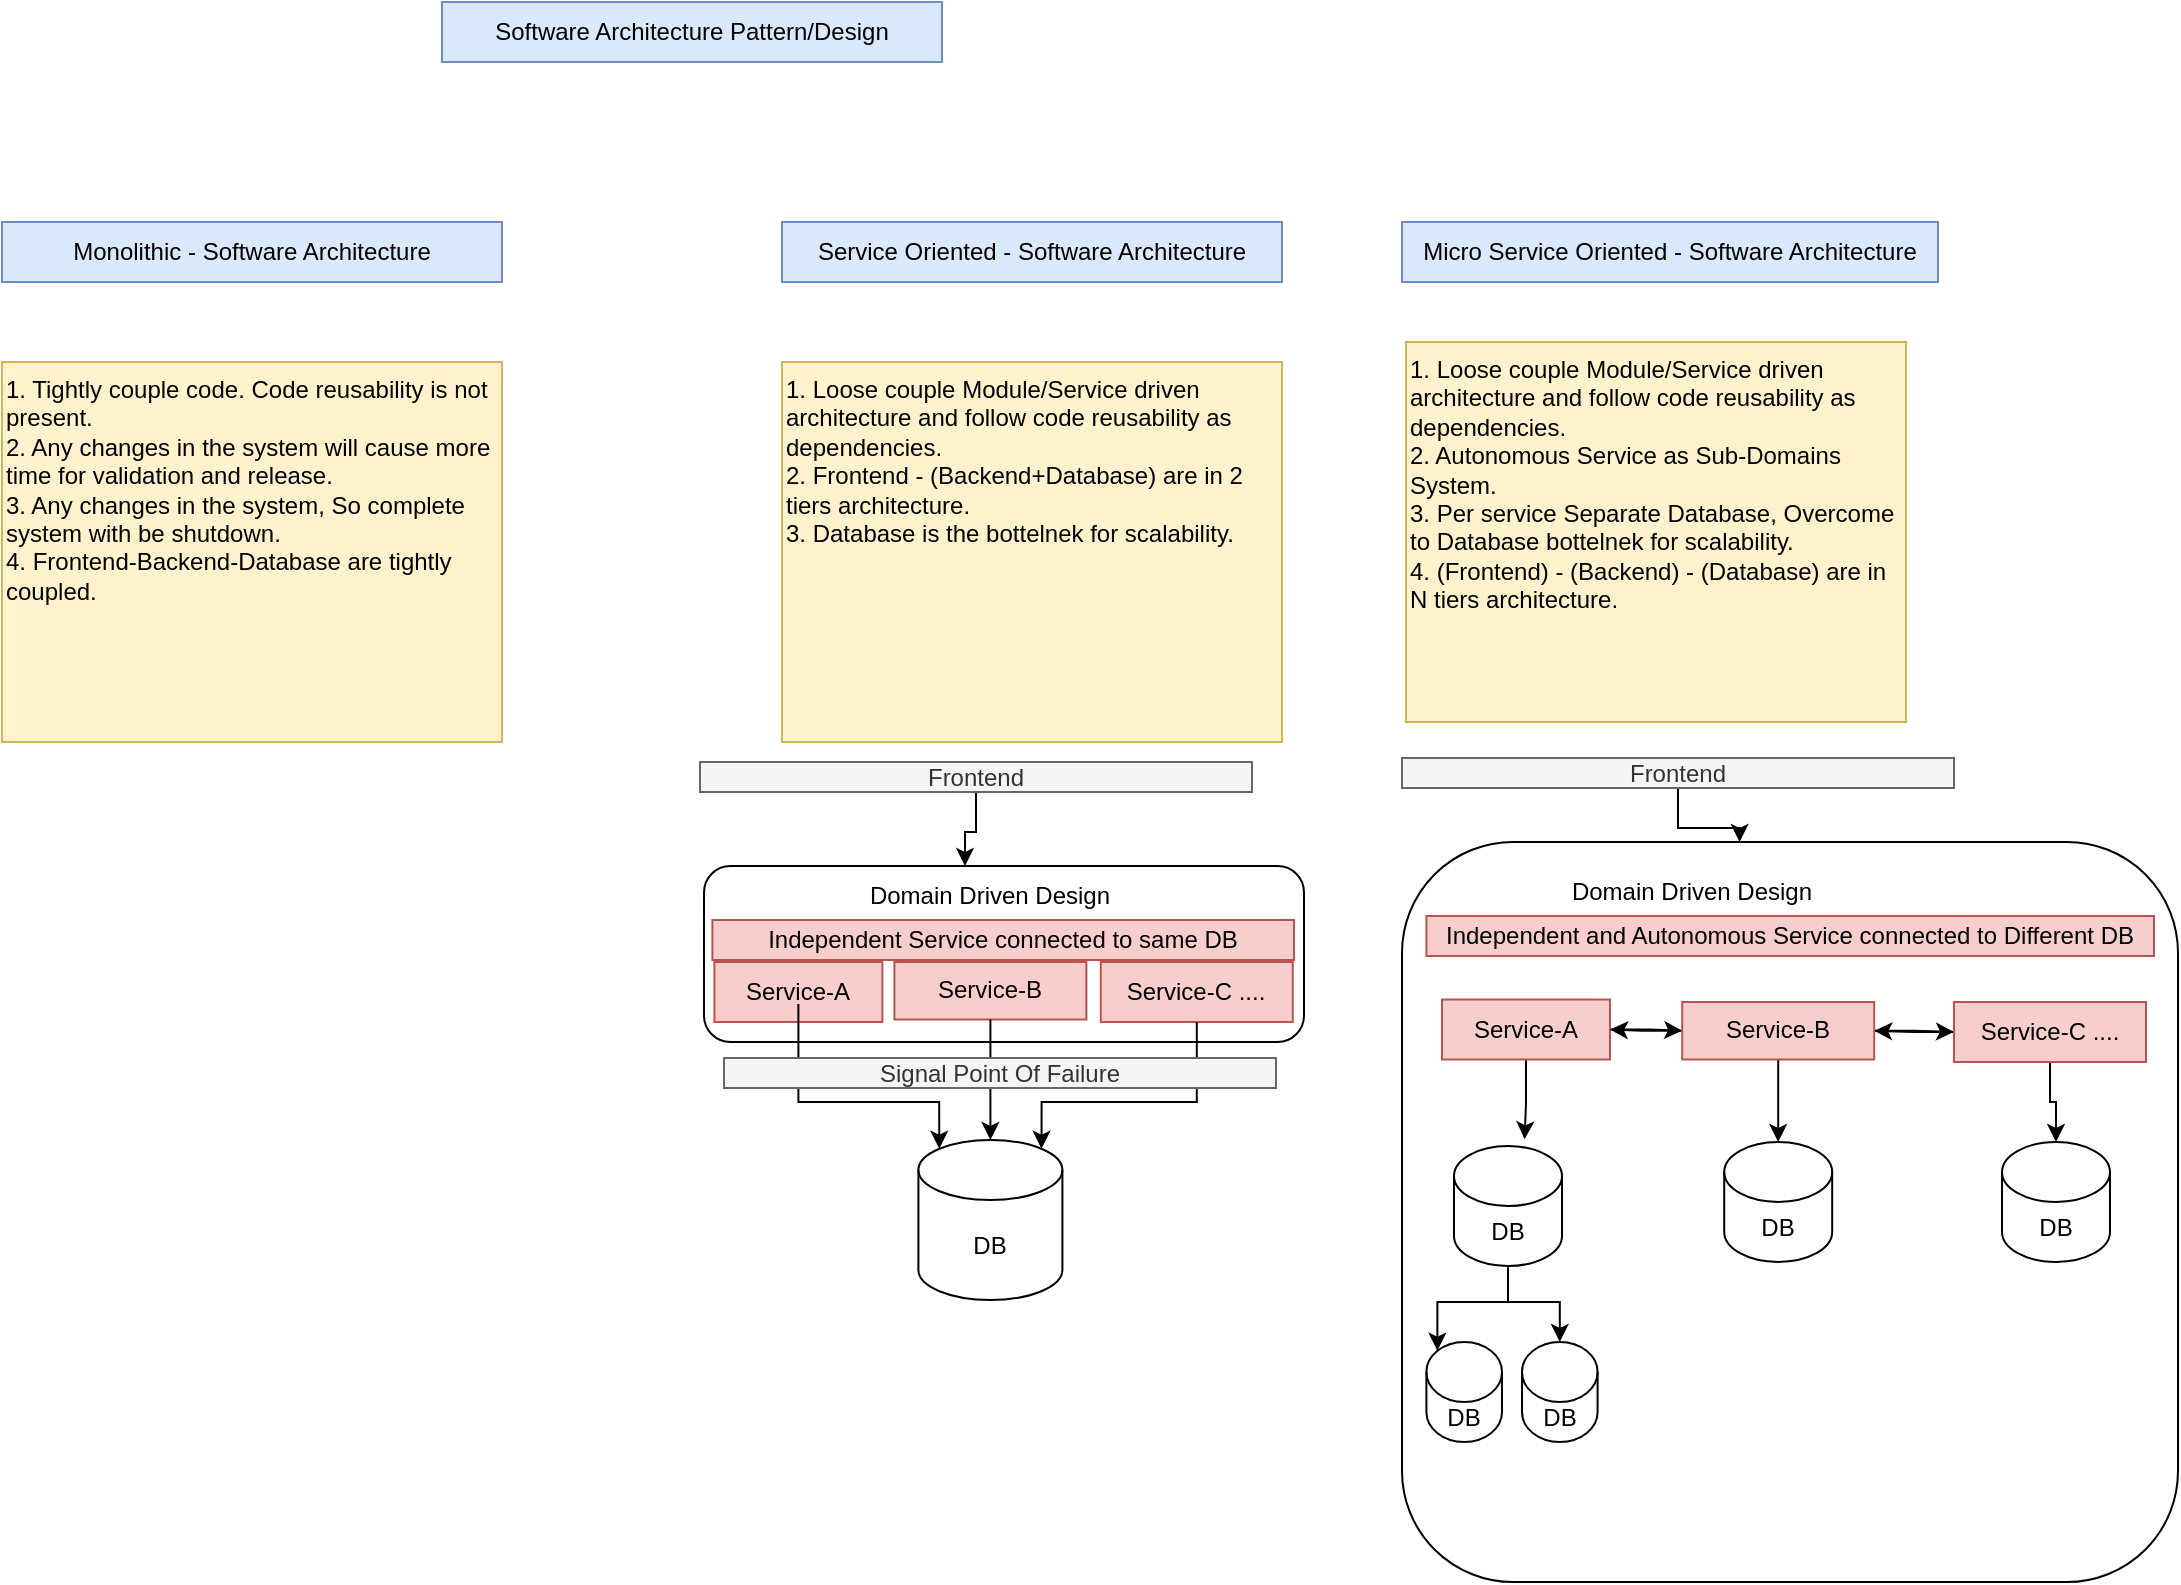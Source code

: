 <mxfile version="16.4.3" type="github">
  <diagram id="GwWN1pVUDdLghwZrit8f" name="Page-1">
    <mxGraphModel dx="782" dy="468" grid="1" gridSize="10" guides="1" tooltips="1" connect="1" arrows="1" fold="1" page="1" pageScale="1" pageWidth="850" pageHeight="1100" math="0" shadow="0">
      <root>
        <mxCell id="0" />
        <mxCell id="1" parent="0" />
        <mxCell id="T3a6LwRcXDjMifkzxQnk-1" value="Software Architecture Pattern/Design" style="text;html=1;strokeColor=#6c8ebf;fillColor=#dae8fc;align=center;verticalAlign=middle;whiteSpace=wrap;rounded=0;" vertex="1" parent="1">
          <mxGeometry x="310" y="50" width="250" height="30" as="geometry" />
        </mxCell>
        <mxCell id="T3a6LwRcXDjMifkzxQnk-2" value="Monolithic - Software Architecture" style="text;html=1;strokeColor=#6c8ebf;fillColor=#dae8fc;align=center;verticalAlign=middle;whiteSpace=wrap;rounded=0;" vertex="1" parent="1">
          <mxGeometry x="90" y="160" width="250" height="30" as="geometry" />
        </mxCell>
        <mxCell id="T3a6LwRcXDjMifkzxQnk-3" value="Service Oriented - Software Architecture" style="text;html=1;strokeColor=#6c8ebf;fillColor=#dae8fc;align=center;verticalAlign=middle;whiteSpace=wrap;rounded=0;" vertex="1" parent="1">
          <mxGeometry x="480" y="160" width="250" height="30" as="geometry" />
        </mxCell>
        <mxCell id="T3a6LwRcXDjMifkzxQnk-4" value="1. Tightly couple code. Code reusability is not present.&amp;nbsp;&lt;br&gt;2. Any changes in the system will cause more time for validation and release.&lt;br&gt;3. Any changes in the system, So complete system with be shutdown.&lt;br&gt;4. Frontend-Backend-Database are tightly coupled." style="text;html=1;strokeColor=#d6b656;fillColor=#fff2cc;align=left;verticalAlign=top;whiteSpace=wrap;rounded=0;" vertex="1" parent="1">
          <mxGeometry x="90" y="230" width="250" height="190" as="geometry" />
        </mxCell>
        <mxCell id="T3a6LwRcXDjMifkzxQnk-5" value="1. Loose couple Module/Service driven architecture and follow code reusability as dependencies.&amp;nbsp;&lt;br&gt;2. Frontend - (Backend+Database) are in 2 tiers architecture.&lt;br&gt;3. Database is the bottelnek for scalability." style="text;html=1;strokeColor=#d6b656;fillColor=#fff2cc;align=left;verticalAlign=top;whiteSpace=wrap;rounded=0;" vertex="1" parent="1">
          <mxGeometry x="480" y="230" width="250" height="190" as="geometry" />
        </mxCell>
        <mxCell id="T3a6LwRcXDjMifkzxQnk-20" value="" style="group" vertex="1" connectable="0" parent="1">
          <mxGeometry x="439" y="430" width="300" height="252" as="geometry" />
        </mxCell>
        <mxCell id="T3a6LwRcXDjMifkzxQnk-6" value="" style="rounded=1;whiteSpace=wrap;html=1;" vertex="1" parent="T3a6LwRcXDjMifkzxQnk-20">
          <mxGeometry x="2" y="52" width="300" height="88" as="geometry" />
        </mxCell>
        <mxCell id="T3a6LwRcXDjMifkzxQnk-7" value="Service-A" style="rounded=0;whiteSpace=wrap;html=1;fillColor=#f8cecc;strokeColor=#b85450;" vertex="1" parent="T3a6LwRcXDjMifkzxQnk-20">
          <mxGeometry x="7.2" y="100" width="84" height="30" as="geometry" />
        </mxCell>
        <mxCell id="T3a6LwRcXDjMifkzxQnk-8" value="Service-B" style="rounded=0;whiteSpace=wrap;html=1;fillColor=#f8cecc;strokeColor=#b85450;" vertex="1" parent="T3a6LwRcXDjMifkzxQnk-20">
          <mxGeometry x="97.2" y="100" width="96" height="28.75" as="geometry" />
        </mxCell>
        <mxCell id="T3a6LwRcXDjMifkzxQnk-9" value="Service-C ...." style="text;html=1;strokeColor=#b85450;fillColor=#f8cecc;align=center;verticalAlign=middle;whiteSpace=wrap;rounded=0;" vertex="1" parent="T3a6LwRcXDjMifkzxQnk-20">
          <mxGeometry x="200.4" y="100" width="96" height="30" as="geometry" />
        </mxCell>
        <mxCell id="T3a6LwRcXDjMifkzxQnk-10" value="Domain Driven Design" style="text;html=1;strokeColor=none;fillColor=none;align=center;verticalAlign=middle;whiteSpace=wrap;rounded=0;" vertex="1" parent="T3a6LwRcXDjMifkzxQnk-20">
          <mxGeometry x="55.2" y="57" width="180" height="20" as="geometry" />
        </mxCell>
        <mxCell id="T3a6LwRcXDjMifkzxQnk-11" value="DB" style="shape=cylinder3;whiteSpace=wrap;html=1;boundedLbl=1;backgroundOutline=1;size=15;" vertex="1" parent="T3a6LwRcXDjMifkzxQnk-20">
          <mxGeometry x="109.2" y="189" width="72" height="80" as="geometry" />
        </mxCell>
        <mxCell id="T3a6LwRcXDjMifkzxQnk-12" style="edgeStyle=orthogonalEdgeStyle;rounded=0;orthogonalLoop=1;jettySize=auto;html=1;entryX=0.145;entryY=0;entryDx=0;entryDy=4.35;entryPerimeter=0;" edge="1" parent="T3a6LwRcXDjMifkzxQnk-20">
          <mxGeometry relative="1" as="geometry">
            <mxPoint x="49.2" y="121" as="sourcePoint" />
            <mxPoint x="119.64" y="193.35" as="targetPoint" />
            <Array as="points">
              <mxPoint x="49" y="170" />
              <mxPoint x="120" y="170" />
            </Array>
          </mxGeometry>
        </mxCell>
        <mxCell id="T3a6LwRcXDjMifkzxQnk-13" style="edgeStyle=orthogonalEdgeStyle;rounded=0;orthogonalLoop=1;jettySize=auto;html=1;entryX=0.5;entryY=0;entryDx=0;entryDy=0;entryPerimeter=0;" edge="1" parent="T3a6LwRcXDjMifkzxQnk-20" source="T3a6LwRcXDjMifkzxQnk-8" target="T3a6LwRcXDjMifkzxQnk-11">
          <mxGeometry relative="1" as="geometry" />
        </mxCell>
        <mxCell id="T3a6LwRcXDjMifkzxQnk-14" style="edgeStyle=orthogonalEdgeStyle;rounded=0;orthogonalLoop=1;jettySize=auto;html=1;entryX=0.855;entryY=0;entryDx=0;entryDy=4.35;entryPerimeter=0;" edge="1" parent="T3a6LwRcXDjMifkzxQnk-20" source="T3a6LwRcXDjMifkzxQnk-9" target="T3a6LwRcXDjMifkzxQnk-11">
          <mxGeometry relative="1" as="geometry">
            <Array as="points">
              <mxPoint x="248" y="170" />
              <mxPoint x="171" y="170" />
            </Array>
          </mxGeometry>
        </mxCell>
        <mxCell id="T3a6LwRcXDjMifkzxQnk-15" value="Signal Point Of Failure" style="text;html=1;strokeColor=#666666;fillColor=#f5f5f5;align=center;verticalAlign=middle;whiteSpace=wrap;rounded=0;fontColor=#333333;" vertex="1" parent="T3a6LwRcXDjMifkzxQnk-20">
          <mxGeometry x="12" y="148" width="276.0" height="15" as="geometry" />
        </mxCell>
        <mxCell id="T3a6LwRcXDjMifkzxQnk-19" style="edgeStyle=orthogonalEdgeStyle;rounded=0;orthogonalLoop=1;jettySize=auto;html=1;entryX=0.435;entryY=0;entryDx=0;entryDy=0;entryPerimeter=0;" edge="1" parent="T3a6LwRcXDjMifkzxQnk-20" source="T3a6LwRcXDjMifkzxQnk-16" target="T3a6LwRcXDjMifkzxQnk-6">
          <mxGeometry relative="1" as="geometry" />
        </mxCell>
        <mxCell id="T3a6LwRcXDjMifkzxQnk-16" value="Frontend" style="text;html=1;strokeColor=#666666;fillColor=#f5f5f5;align=center;verticalAlign=middle;whiteSpace=wrap;rounded=0;fontColor=#333333;" vertex="1" parent="T3a6LwRcXDjMifkzxQnk-20">
          <mxGeometry width="276.0" height="15" as="geometry" />
        </mxCell>
        <mxCell id="T3a6LwRcXDjMifkzxQnk-21" value="Independent Service connected to same DB" style="text;html=1;strokeColor=#b85450;fillColor=#f8cecc;align=center;verticalAlign=middle;whiteSpace=wrap;rounded=0;" vertex="1" parent="T3a6LwRcXDjMifkzxQnk-20">
          <mxGeometry x="6.2" y="79" width="290.8" height="20" as="geometry" />
        </mxCell>
        <mxCell id="T3a6LwRcXDjMifkzxQnk-23" value="" style="rounded=1;whiteSpace=wrap;html=1;" vertex="1" parent="1">
          <mxGeometry x="790" y="470" width="388" height="370" as="geometry" />
        </mxCell>
        <mxCell id="T3a6LwRcXDjMifkzxQnk-50" style="edgeStyle=orthogonalEdgeStyle;rounded=0;orthogonalLoop=1;jettySize=auto;html=1;entryX=0.654;entryY=-0.056;entryDx=0;entryDy=0;entryPerimeter=0;" edge="1" parent="1" source="T3a6LwRcXDjMifkzxQnk-24" target="T3a6LwRcXDjMifkzxQnk-28">
          <mxGeometry relative="1" as="geometry" />
        </mxCell>
        <mxCell id="T3a6LwRcXDjMifkzxQnk-53" style="edgeStyle=orthogonalEdgeStyle;rounded=0;orthogonalLoop=1;jettySize=auto;html=1;entryX=0;entryY=0.5;entryDx=0;entryDy=0;" edge="1" parent="1" source="T3a6LwRcXDjMifkzxQnk-24" target="T3a6LwRcXDjMifkzxQnk-25">
          <mxGeometry relative="1" as="geometry" />
        </mxCell>
        <mxCell id="T3a6LwRcXDjMifkzxQnk-24" value="Service-A" style="rounded=0;whiteSpace=wrap;html=1;fillColor=#f8cecc;strokeColor=#b85450;" vertex="1" parent="1">
          <mxGeometry x="810" y="548.75" width="84" height="30" as="geometry" />
        </mxCell>
        <mxCell id="T3a6LwRcXDjMifkzxQnk-51" style="edgeStyle=orthogonalEdgeStyle;rounded=0;orthogonalLoop=1;jettySize=auto;html=1;entryX=0.5;entryY=0;entryDx=0;entryDy=0;entryPerimeter=0;" edge="1" parent="1" source="T3a6LwRcXDjMifkzxQnk-25" target="T3a6LwRcXDjMifkzxQnk-48">
          <mxGeometry relative="1" as="geometry" />
        </mxCell>
        <mxCell id="T3a6LwRcXDjMifkzxQnk-54" style="edgeStyle=orthogonalEdgeStyle;rounded=0;orthogonalLoop=1;jettySize=auto;html=1;entryX=1;entryY=0.5;entryDx=0;entryDy=0;" edge="1" parent="1" source="T3a6LwRcXDjMifkzxQnk-25" target="T3a6LwRcXDjMifkzxQnk-24">
          <mxGeometry relative="1" as="geometry" />
        </mxCell>
        <mxCell id="T3a6LwRcXDjMifkzxQnk-55" style="edgeStyle=orthogonalEdgeStyle;rounded=0;orthogonalLoop=1;jettySize=auto;html=1;entryX=0;entryY=0.5;entryDx=0;entryDy=0;" edge="1" parent="1" source="T3a6LwRcXDjMifkzxQnk-25" target="T3a6LwRcXDjMifkzxQnk-26">
          <mxGeometry relative="1" as="geometry" />
        </mxCell>
        <mxCell id="T3a6LwRcXDjMifkzxQnk-25" value="Service-B" style="rounded=0;whiteSpace=wrap;html=1;fillColor=#f8cecc;strokeColor=#b85450;" vertex="1" parent="1">
          <mxGeometry x="930.1" y="550" width="96" height="28.75" as="geometry" />
        </mxCell>
        <mxCell id="T3a6LwRcXDjMifkzxQnk-52" style="edgeStyle=orthogonalEdgeStyle;rounded=0;orthogonalLoop=1;jettySize=auto;html=1;" edge="1" parent="1" source="T3a6LwRcXDjMifkzxQnk-26" target="T3a6LwRcXDjMifkzxQnk-49">
          <mxGeometry relative="1" as="geometry" />
        </mxCell>
        <mxCell id="T3a6LwRcXDjMifkzxQnk-56" style="edgeStyle=orthogonalEdgeStyle;rounded=0;orthogonalLoop=1;jettySize=auto;html=1;entryX=1;entryY=0.5;entryDx=0;entryDy=0;" edge="1" parent="1" source="T3a6LwRcXDjMifkzxQnk-26" target="T3a6LwRcXDjMifkzxQnk-25">
          <mxGeometry relative="1" as="geometry" />
        </mxCell>
        <mxCell id="T3a6LwRcXDjMifkzxQnk-26" value="Service-C ...." style="text;html=1;strokeColor=#b85450;fillColor=#f8cecc;align=center;verticalAlign=middle;whiteSpace=wrap;rounded=0;" vertex="1" parent="1">
          <mxGeometry x="1066" y="550" width="96" height="30" as="geometry" />
        </mxCell>
        <mxCell id="T3a6LwRcXDjMifkzxQnk-27" value="Domain Driven Design" style="text;html=1;strokeColor=none;fillColor=none;align=center;verticalAlign=middle;whiteSpace=wrap;rounded=0;" vertex="1" parent="1">
          <mxGeometry x="845.2" y="485" width="180" height="20" as="geometry" />
        </mxCell>
        <mxCell id="T3a6LwRcXDjMifkzxQnk-59" style="edgeStyle=orthogonalEdgeStyle;rounded=0;orthogonalLoop=1;jettySize=auto;html=1;entryX=0.145;entryY=0;entryDx=0;entryDy=4.35;entryPerimeter=0;" edge="1" parent="1" source="T3a6LwRcXDjMifkzxQnk-28" target="T3a6LwRcXDjMifkzxQnk-57">
          <mxGeometry relative="1" as="geometry">
            <Array as="points">
              <mxPoint x="843" y="700" />
              <mxPoint x="808" y="700" />
            </Array>
          </mxGeometry>
        </mxCell>
        <mxCell id="T3a6LwRcXDjMifkzxQnk-60" style="edgeStyle=orthogonalEdgeStyle;rounded=0;orthogonalLoop=1;jettySize=auto;html=1;entryX=0.5;entryY=0;entryDx=0;entryDy=0;entryPerimeter=0;" edge="1" parent="1" source="T3a6LwRcXDjMifkzxQnk-28" target="T3a6LwRcXDjMifkzxQnk-58">
          <mxGeometry relative="1" as="geometry">
            <Array as="points">
              <mxPoint x="843" y="700" />
              <mxPoint x="869" y="700" />
            </Array>
          </mxGeometry>
        </mxCell>
        <mxCell id="T3a6LwRcXDjMifkzxQnk-28" value="DB" style="shape=cylinder3;whiteSpace=wrap;html=1;boundedLbl=1;backgroundOutline=1;size=15;" vertex="1" parent="1">
          <mxGeometry x="816" y="622" width="54" height="60" as="geometry" />
        </mxCell>
        <mxCell id="T3a6LwRcXDjMifkzxQnk-33" style="edgeStyle=orthogonalEdgeStyle;rounded=0;orthogonalLoop=1;jettySize=auto;html=1;entryX=0.435;entryY=0;entryDx=0;entryDy=0;entryPerimeter=0;" edge="1" parent="1" source="T3a6LwRcXDjMifkzxQnk-34" target="T3a6LwRcXDjMifkzxQnk-23">
          <mxGeometry relative="1" as="geometry" />
        </mxCell>
        <mxCell id="T3a6LwRcXDjMifkzxQnk-34" value="Frontend" style="text;html=1;strokeColor=#666666;fillColor=#f5f5f5;align=center;verticalAlign=middle;whiteSpace=wrap;rounded=0;fontColor=#333333;" vertex="1" parent="1">
          <mxGeometry x="790" y="428" width="276.0" height="15" as="geometry" />
        </mxCell>
        <mxCell id="T3a6LwRcXDjMifkzxQnk-35" value="Independent and Autonomous Service connected to Different DB" style="text;html=1;strokeColor=#b85450;fillColor=#f8cecc;align=center;verticalAlign=middle;whiteSpace=wrap;rounded=0;" vertex="1" parent="1">
          <mxGeometry x="802.2" y="507" width="363.8" height="20" as="geometry" />
        </mxCell>
        <mxCell id="T3a6LwRcXDjMifkzxQnk-48" value="DB" style="shape=cylinder3;whiteSpace=wrap;html=1;boundedLbl=1;backgroundOutline=1;size=15;" vertex="1" parent="1">
          <mxGeometry x="951.1" y="620" width="54" height="60" as="geometry" />
        </mxCell>
        <mxCell id="T3a6LwRcXDjMifkzxQnk-49" value="DB" style="shape=cylinder3;whiteSpace=wrap;html=1;boundedLbl=1;backgroundOutline=1;size=15;" vertex="1" parent="1">
          <mxGeometry x="1090" y="620" width="54" height="60" as="geometry" />
        </mxCell>
        <mxCell id="T3a6LwRcXDjMifkzxQnk-57" value="DB" style="shape=cylinder3;whiteSpace=wrap;html=1;boundedLbl=1;backgroundOutline=1;size=15;" vertex="1" parent="1">
          <mxGeometry x="802.2" y="720" width="37.8" height="50" as="geometry" />
        </mxCell>
        <mxCell id="T3a6LwRcXDjMifkzxQnk-58" value="DB" style="shape=cylinder3;whiteSpace=wrap;html=1;boundedLbl=1;backgroundOutline=1;size=15;" vertex="1" parent="1">
          <mxGeometry x="850" y="720" width="37.8" height="50" as="geometry" />
        </mxCell>
        <mxCell id="T3a6LwRcXDjMifkzxQnk-62" value="Micro Service Oriented - Software Architecture" style="text;html=1;strokeColor=#6c8ebf;fillColor=#dae8fc;align=center;verticalAlign=middle;whiteSpace=wrap;rounded=0;" vertex="1" parent="1">
          <mxGeometry x="790" y="160" width="268" height="30" as="geometry" />
        </mxCell>
        <mxCell id="T3a6LwRcXDjMifkzxQnk-63" value="1. Loose couple Module/Service driven architecture and follow code reusability as dependencies.&amp;nbsp;&lt;br&gt;2. Autonomous Service as Sub-Domains System.&lt;br&gt;3. Per service Separate Database, Overcome to Database bottelnek for scalability.&lt;br&gt;4. (Frontend) - (Backend) - (Database) are in N tiers architecture.&lt;br&gt;" style="text;html=1;strokeColor=#d6b656;fillColor=#fff2cc;align=left;verticalAlign=top;whiteSpace=wrap;rounded=0;" vertex="1" parent="1">
          <mxGeometry x="792" y="220" width="250" height="190" as="geometry" />
        </mxCell>
      </root>
    </mxGraphModel>
  </diagram>
</mxfile>
